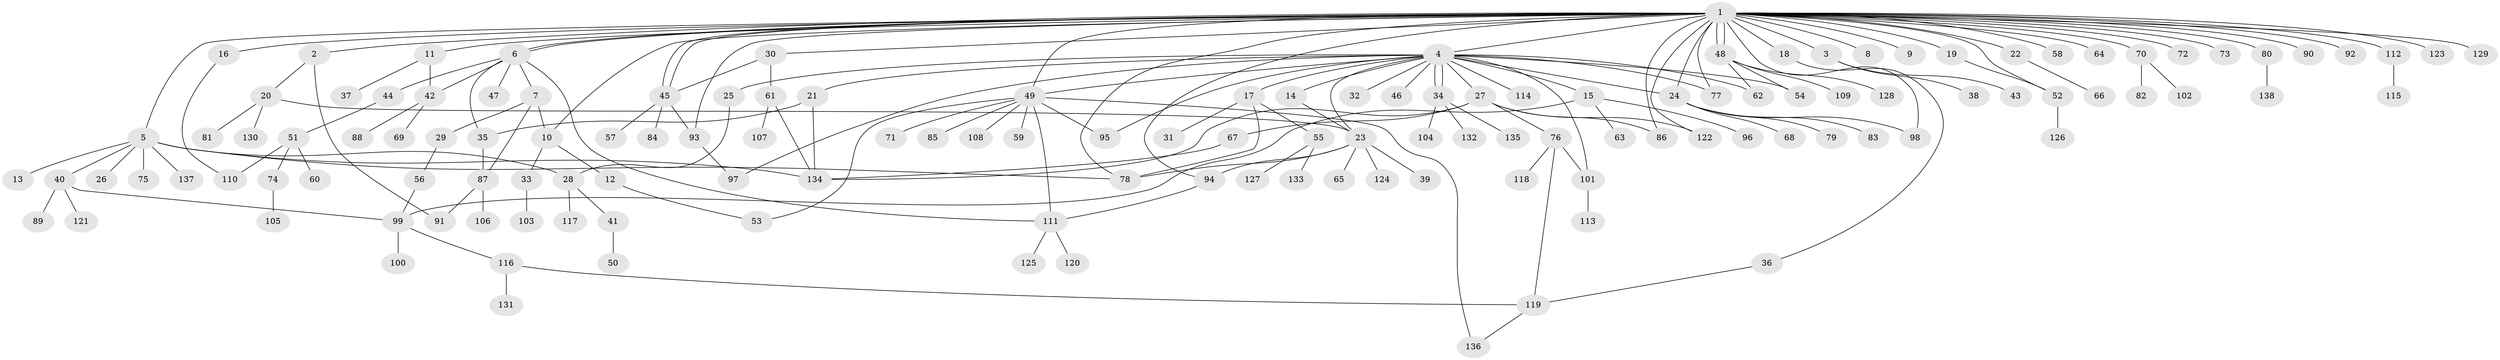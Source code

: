 // Generated by graph-tools (version 1.1) at 2025/14/03/09/25 04:14:36]
// undirected, 138 vertices, 180 edges
graph export_dot {
graph [start="1"]
  node [color=gray90,style=filled];
  1;
  2;
  3;
  4;
  5;
  6;
  7;
  8;
  9;
  10;
  11;
  12;
  13;
  14;
  15;
  16;
  17;
  18;
  19;
  20;
  21;
  22;
  23;
  24;
  25;
  26;
  27;
  28;
  29;
  30;
  31;
  32;
  33;
  34;
  35;
  36;
  37;
  38;
  39;
  40;
  41;
  42;
  43;
  44;
  45;
  46;
  47;
  48;
  49;
  50;
  51;
  52;
  53;
  54;
  55;
  56;
  57;
  58;
  59;
  60;
  61;
  62;
  63;
  64;
  65;
  66;
  67;
  68;
  69;
  70;
  71;
  72;
  73;
  74;
  75;
  76;
  77;
  78;
  79;
  80;
  81;
  82;
  83;
  84;
  85;
  86;
  87;
  88;
  89;
  90;
  91;
  92;
  93;
  94;
  95;
  96;
  97;
  98;
  99;
  100;
  101;
  102;
  103;
  104;
  105;
  106;
  107;
  108;
  109;
  110;
  111;
  112;
  113;
  114;
  115;
  116;
  117;
  118;
  119;
  120;
  121;
  122;
  123;
  124;
  125;
  126;
  127;
  128;
  129;
  130;
  131;
  132;
  133;
  134;
  135;
  136;
  137;
  138;
  1 -- 2;
  1 -- 3;
  1 -- 4;
  1 -- 5;
  1 -- 6;
  1 -- 6;
  1 -- 8;
  1 -- 9;
  1 -- 10;
  1 -- 11;
  1 -- 16;
  1 -- 18;
  1 -- 19;
  1 -- 22;
  1 -- 24;
  1 -- 30;
  1 -- 45;
  1 -- 45;
  1 -- 48;
  1 -- 48;
  1 -- 49;
  1 -- 52;
  1 -- 58;
  1 -- 64;
  1 -- 70;
  1 -- 72;
  1 -- 73;
  1 -- 77;
  1 -- 78;
  1 -- 80;
  1 -- 86;
  1 -- 90;
  1 -- 92;
  1 -- 93;
  1 -- 94;
  1 -- 98;
  1 -- 112;
  1 -- 122;
  1 -- 123;
  1 -- 129;
  2 -- 20;
  2 -- 91;
  3 -- 38;
  3 -- 43;
  4 -- 14;
  4 -- 15;
  4 -- 17;
  4 -- 21;
  4 -- 23;
  4 -- 24;
  4 -- 25;
  4 -- 27;
  4 -- 32;
  4 -- 34;
  4 -- 34;
  4 -- 46;
  4 -- 49;
  4 -- 54;
  4 -- 62;
  4 -- 77;
  4 -- 95;
  4 -- 97;
  4 -- 101;
  4 -- 114;
  5 -- 13;
  5 -- 26;
  5 -- 28;
  5 -- 40;
  5 -- 75;
  5 -- 78;
  5 -- 134;
  5 -- 137;
  6 -- 7;
  6 -- 35;
  6 -- 42;
  6 -- 44;
  6 -- 47;
  6 -- 111;
  7 -- 10;
  7 -- 29;
  7 -- 87;
  10 -- 12;
  10 -- 33;
  11 -- 37;
  11 -- 42;
  12 -- 53;
  14 -- 23;
  15 -- 63;
  15 -- 96;
  15 -- 99;
  16 -- 110;
  17 -- 31;
  17 -- 55;
  17 -- 78;
  18 -- 36;
  19 -- 52;
  20 -- 23;
  20 -- 81;
  20 -- 130;
  21 -- 35;
  21 -- 134;
  22 -- 66;
  23 -- 39;
  23 -- 65;
  23 -- 78;
  23 -- 94;
  23 -- 124;
  24 -- 68;
  24 -- 79;
  24 -- 83;
  24 -- 98;
  25 -- 28;
  27 -- 67;
  27 -- 76;
  27 -- 86;
  27 -- 122;
  27 -- 134;
  28 -- 41;
  28 -- 117;
  29 -- 56;
  30 -- 45;
  30 -- 61;
  33 -- 103;
  34 -- 104;
  34 -- 132;
  34 -- 135;
  35 -- 87;
  36 -- 119;
  40 -- 89;
  40 -- 99;
  40 -- 121;
  41 -- 50;
  42 -- 69;
  42 -- 88;
  44 -- 51;
  45 -- 57;
  45 -- 84;
  45 -- 93;
  48 -- 54;
  48 -- 62;
  48 -- 109;
  48 -- 128;
  49 -- 53;
  49 -- 59;
  49 -- 71;
  49 -- 85;
  49 -- 95;
  49 -- 108;
  49 -- 111;
  49 -- 136;
  51 -- 60;
  51 -- 74;
  51 -- 110;
  52 -- 126;
  55 -- 127;
  55 -- 133;
  56 -- 99;
  61 -- 107;
  61 -- 134;
  67 -- 134;
  70 -- 82;
  70 -- 102;
  74 -- 105;
  76 -- 101;
  76 -- 118;
  76 -- 119;
  80 -- 138;
  87 -- 91;
  87 -- 106;
  93 -- 97;
  94 -- 111;
  99 -- 100;
  99 -- 116;
  101 -- 113;
  111 -- 120;
  111 -- 125;
  112 -- 115;
  116 -- 119;
  116 -- 131;
  119 -- 136;
}
